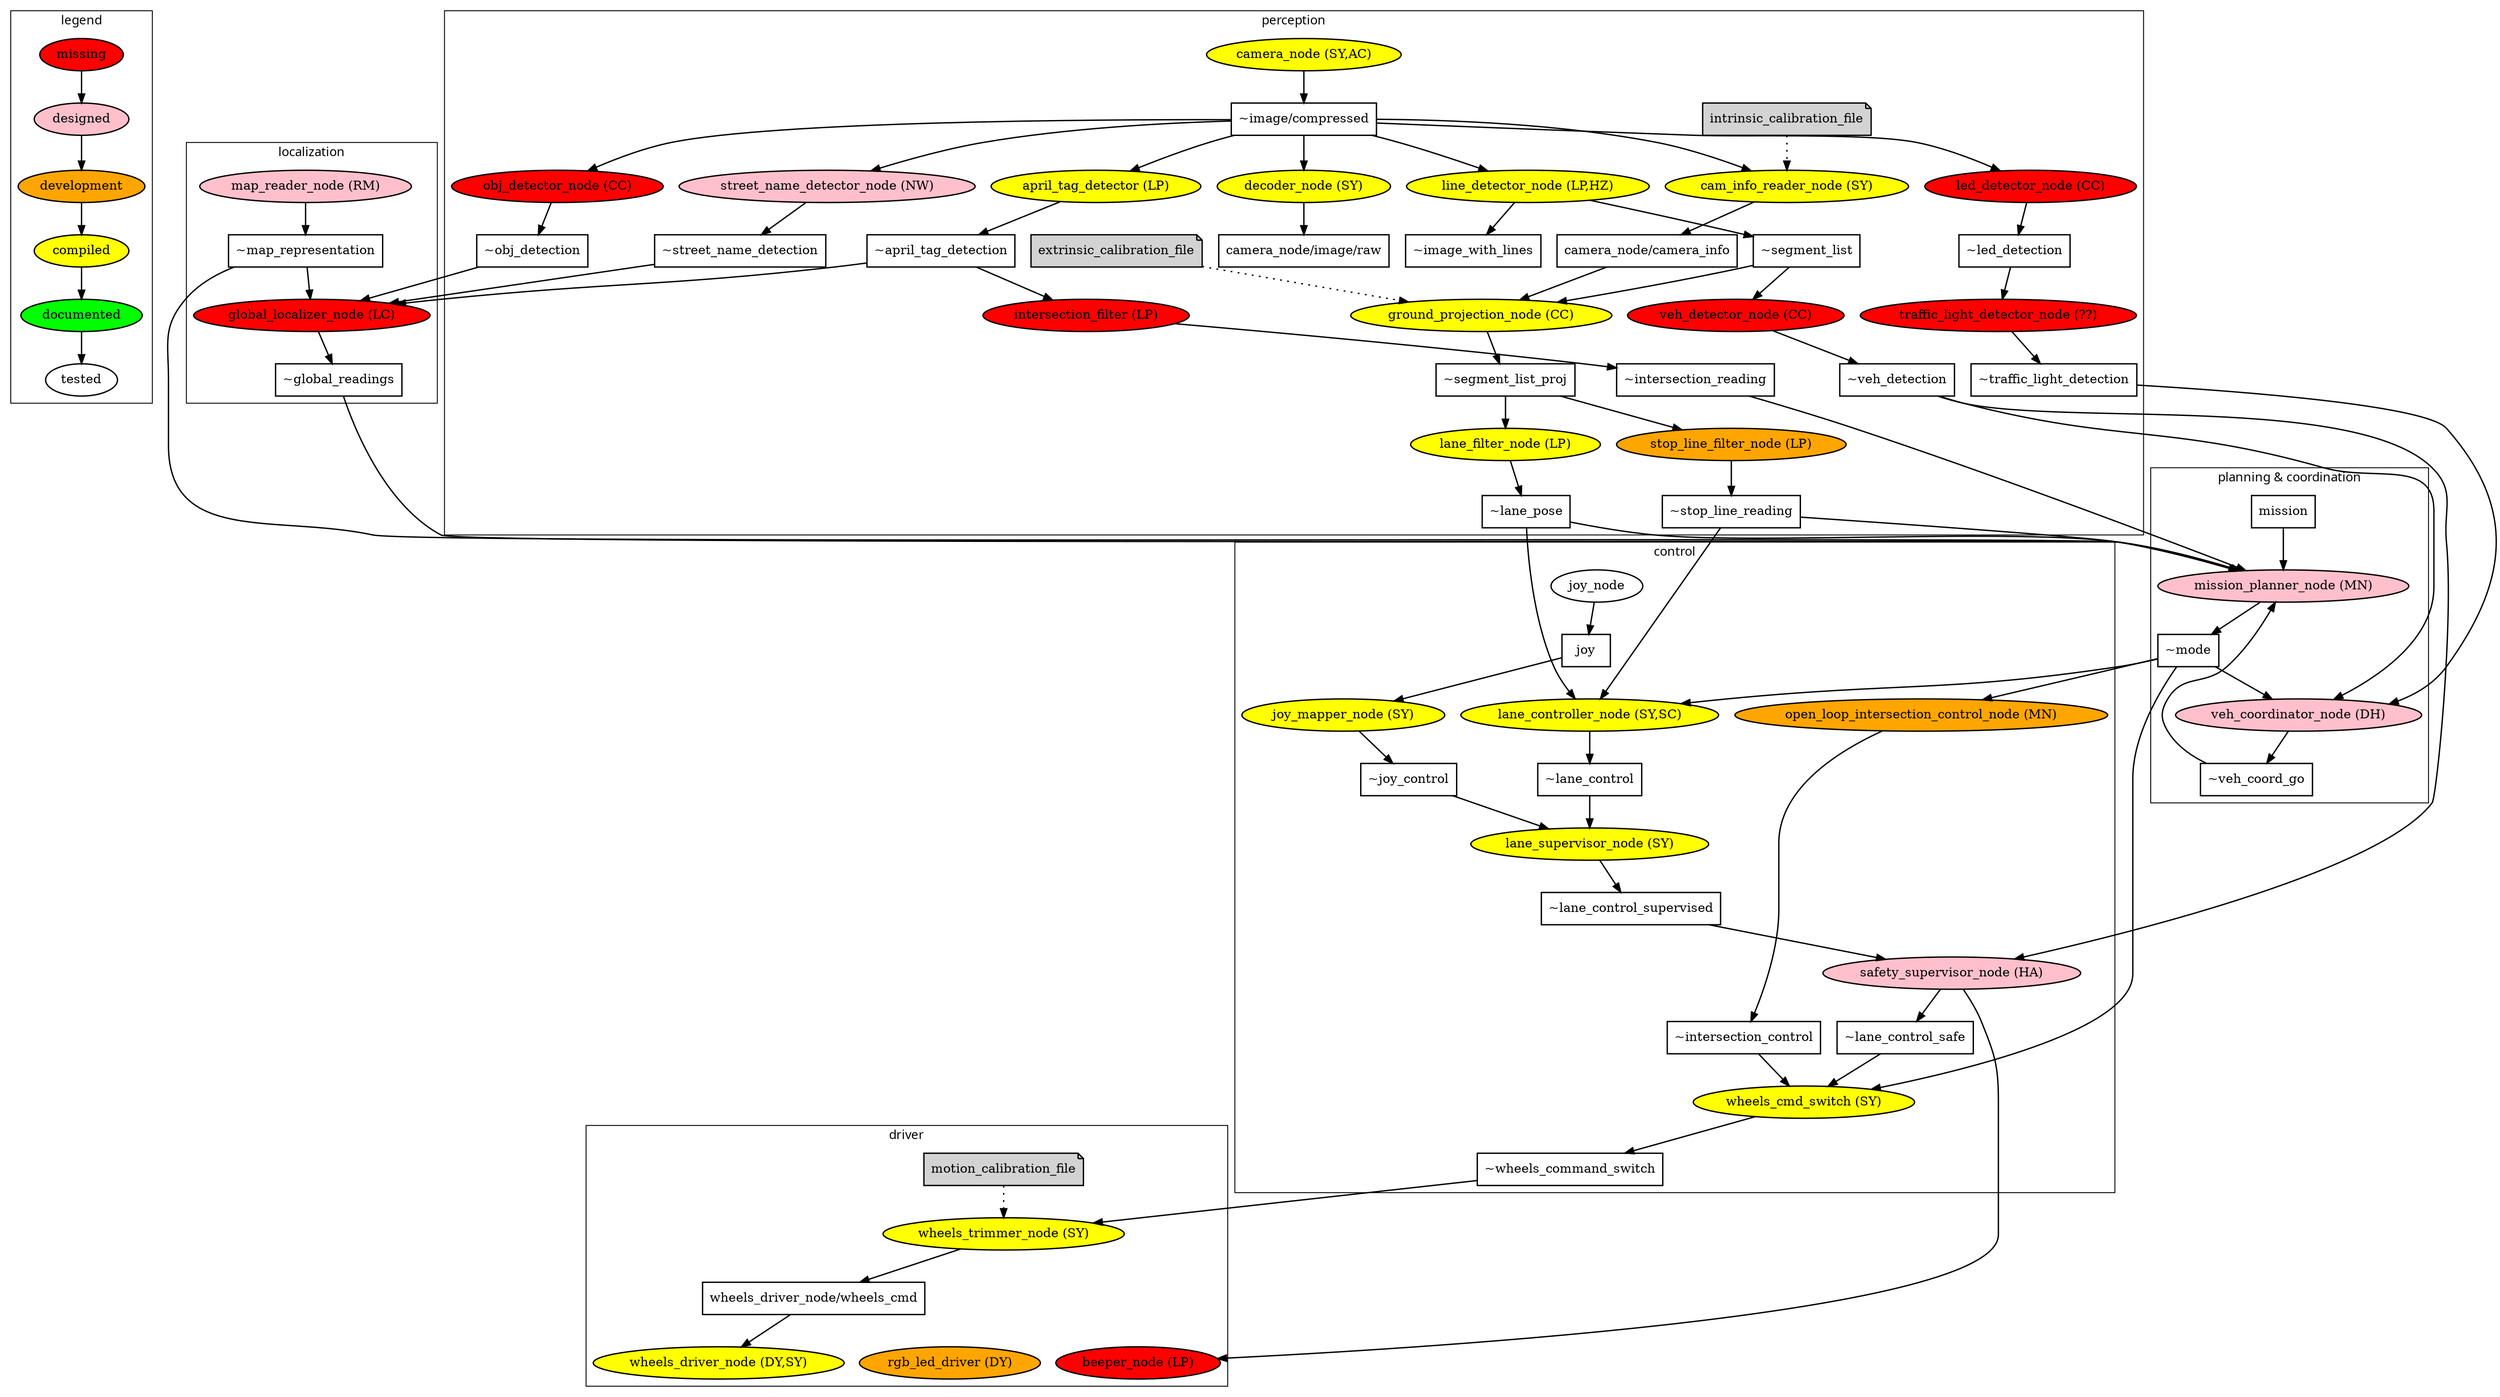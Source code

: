 digraph D {
	fontname="sans";
	//rankdir=LR;
	edge [penwidth=1.5]
	node [penwidth=1.5]

	subgraph cluster_legend{
		label="legend"
		// ROS Topics
		//topic_name;
		// ROS Nodes
		node [shape=ellipse,fillcolor=white,style=filled];
		missing [label="missing", fillcolor=red];
		designed [label="designed", fillcolor=pink];
		development [label="development", fillcolor=orange];
		compiled [label="compiled", fillcolor=yellow];
		documented [label="documented", fillcolor=green];
		tested [label="tested", fillcolor=white];
		// Connection
		missing->designed->development->compiled->documented->tested;
		//node_name -> topic_name [label="publish"];
		//topic_name -> node_name [label="subscribe"];
	}


	// ==== Nodes Definition ==== //
	node [shape=ellipse,style=filled];
	subgraph node_missing{
		node [fillcolor=red];
		global_localizer[label="global_localizer_node (LC)"];
		intersection_filter[label="intersection_filter (LP)"];
		led_detector[label="led_detector_node (CC)"];
		obj_detector[label="obj_detector_node (CC)"];
		beeper[label="beeper_node (LP)"];
		veh_detector[label="veh_detector_node (CC)"];
		traffic_light_detector[label="traffic_light_detector_node (??)"];
		//coordination_controller[label="coordination_controller (MN?)"];
	}
	subgraph node_designed{
		node [fillcolor=pink];
		mission_planner[label="mission_planner_node (MN)"];
		street_name_detector[label="street_name_detector_node (NW)"];
		safety_supervisor[label="safety_supervisor_node (HA)"];
		map_reader[label="map_reader_node (RM)"];
		veh_coordinator[label="veh_coordinator_node (DH)"]
	}
	subgraph node_development{
		node [fillcolor=orange];
		intersection_controller[label="open_loop_intersection_control_node (MN)"];
		stop_line_filter[label="stop_line_filter_node (LP)"];
		rgb_led[label="rgb_led_driver (DY)"];
	}
	subgraph node_compiled{
		node [fillcolor=yellow];
		wheels_driver[label="wheels_driver_node (DY,SY)"];
		wheels_cmd_switch[label="wheels_cmd_switch (SY)"]
		camera_node[label="camera_node (SY,AC)"];
		decoder_node[label="decoder_node (SY)"];
		cam_info_reader_node[label="cam_info_reader_node (SY)"];
		lane_controller[label="lane_controller_node (SY,SC)"];
		line_detector[label="line_detector_node (LP,HZ)"];
		april_tag_detector[label="april_tag_detector (LP)"];
		lane_supervisor[label="lane_supervisor_node (SY)"];
		joy_mapper[label="joy_mapper_node (SY)"];
		ground_projection[label="ground_projection_node (CC)"];
		wheels_trimmer[label="wheels_trimmer_node (SY)"];
		lane_filter[label="lane_filter_node (LP)"]; 
	}
	subgraph node_documented{
		node [fillcolor=green];
	}
	subgraph node_tested{
		node [fillcolor=white];
		joy_node[label="joy_node"];
		//image_proc;
	}

	// Nodes Definition
	node [shape=note,style=filled];
	subgraph files{
		motion_calibration_file;
		extrinsic_calibration_file;
		intrinsic_calibration_file;
	}

	//{rank=max; wheels_driver;beeper;rgb_led}
	//{rank=min; map_reader;joy_node;camera_node}

	//subgraph node_test {
		//node[shape=box,fillcolor=red];
		//street_name_detector;
		//joy_node;
		//joy_mapper;
	//}

	// Topics
	node [shape=box,style=filled,fillcolor=white];
	//{rank=same; mission; joy; map_representation;}
	map_representation[label="~map_representation"];
	segment_list[label="~segment_list"];
	segment_list_proj[label="~segment_list_proj"];
	image_with_lines[label="~image_with_lines"];
	lane_pose[label="~lane_pose"]; //LaneReading: y, phi, sigma_y, sigma_phi, status
	lane_control[label="~lane_control"];
	lane_control_sup[label="~lane_control_supervised"];
	lane_control_safe[label="~lane_control_safe"];
	april_tag_detection[label="~april_tag_detection"];
	led_detection[label="~led_detection"];
	veh_detection[label="~veh_detection"];
	traffic_light_detection[label="~traffic_light_detection"];
	intersection_reading[label="~intersection_reading"];
	obj_detection[label="~obj_detection"];
	global_readings[label="~global_readings"];
	stop_line_reading[label="~stop_line_reading"];
	mode[label="~mode"];
	mission[label="mission"];
	joy_control[label="~joy_control"];
	intersection_control[label="~intersection_control"];
	street_name_detection[label="~street_name_detection"];
	veh_coord_go[label="~veh_coord_go"];
	wheels_command[label="wheels_driver_node/wheels_cmd"];
	wheels_command_switch[label="~wheels_command_switch"];
	camera_info[label="camera_node/camera_info"];

	subgraph cluster_perception{
		label="perception"
		// Nodes
		camera_node;
		decoder_node;
		cam_info_reader_node;
		obj_detector;
		line_detector;
		lane_filter;
		april_tag_detector;
		april_tag_detection;
		led_detector;
		veh_detector;
		stop_line_filter;
		traffic_light_detector;
		intersection_filter;
		street_name_detector;
		ground_projection;

		// Files
		intrinsic_calibration_file;
		extrinsic_calibration_file;

		// Topics
		segment_list[label="~segment_list"];
		segment_list_proj[label="~segment_list_proj"];
		//img_low;
		//img_high;
		april_tag_detection[label="~april_tag_detection"];
		lane_pose;
		image_with_lines;
		obj_detection;
		led_detection;
		veh_detection;
		stop_line_reading;
		traffic_light_detection;
		intersection_reading;
		street_name_detection;
		//img_low_rect;
		//img_high_rect;
		image_compressed[label="~image/compressed"];
		image_raw[label="camera_node/image/raw"];
		camera_info;
		//{rank=same; image_compressed;image_raw;camera_info}
		//{rank=same; extrinsic_calibration_file, ground_projection}
	}

	subgraph cluster_control{
		label="control"
		// Nodes
		joy_node;
		joy_mapper;
		lane_controller;
		intersection_controller;
		//coordination_controller;
		lane_supervisor;
		safety_supervisor;
		wheels_cmd_switch;
		// Topics
		joy_control;
		joy;
		lane_control;
		lane_control_sup;
		lane_control_safe;
		intersection_control;
		wheels_command_switch;
		//coordination_control;
		{rank=same; intersection_controller;lane_controller}
		{rank=same; lane_control_safe;intersection_control}
	}

	subgraph cluster_localization{
		label="localization"
		// Nodes
		map_reader;
		global_localizer;

		// Topics
		map_representation;
		global_readings;
	}

	subgraph cluster_planning{
		label="planning & coordination"
		// Nodes
		mission_planner;
		veh_coordinator;
		// Topics
		veh_coord_go;
		mission;
		mode;
	}

	subgraph cluster_driver{
		label="driver"
		// Nodes
		wheels_trimmer;
		wheels_driver;
		beeper;
		rgb_led;
		{rank=same; wheels_driver, beeper,rgb_led}
		// Files
		motion_calibration_file

		// Topics
		wheels_command;
	}


	// Connections
	//img_low->image_proc;
	//img_high->image_proc;
	//image_proc->img_low_rect;
	//image_proc->img_high_rect;

	//camera_node->camera_info;
	camera_node->image_compressed;
	intrinsic_calibration_file->cam_info_reader_node[style="dotted"];
	//cam_info_reader_node->image_compressed[dir=back];
	image_compressed->cam_info_reader_node;
	cam_info_reader_node->camera_info;
	//image_compressed->img_downsampler;
	//img_downsampler->img_high;
	//img_downsampler->img_low;


	image_compressed->line_detector;
	image_compressed->led_detector;
	//decoder_node->image_compressed [dir=back];
	image_compressed->decoder_node;
	decoder_node->image_raw;


	image_compressed->april_tag_detector;
	image_compressed->obj_detector;
	image_compressed->street_name_detector;
	street_name_detector->street_name_detection;

	led_detector->led_detection;
	//led_detection->veh_detector;
	led_detection->traffic_light_detector;
	
	segment_list->veh_detector;
	veh_detector->veh_detection;
	traffic_light_detector->traffic_light_detection;
	
	intersection_filter->intersection_reading;
	
	line_detector->segment_list #[label="SegmentList.msg"];
	line_detector->image_with_lines #[label="sensor_msgs/Image.msg"]
	
	segment_list_proj->stop_line_filter;
	segment_list_proj->lane_filter;

	lane_filter->lane_pose #[label="LaneReading.msg"];
	lane_pose->lane_controller #[label="LaneReading.msg"];
	lane_pose->mission_planner;

	stop_line_filter->stop_line_reading;
	stop_line_reading->lane_controller;
	stop_line_reading->mission_planner;
	
	obj_detector->obj_detection;
	obj_detection->global_localizer;
	street_name_detection->global_localizer;
	april_tag_detector->april_tag_detection;
	april_tag_detection->intersection_filter;
	april_tag_detection->global_localizer;
	global_localizer->global_readings;
	
	map_reader -> map_representation;
	map_representation->global_localizer;
	map_representation->mission_planner;
	
	joy_node->joy->joy_mapper->joy_control;
	joy_control-> lane_supervisor #[label="CarControl.msg"];
	lane_controller->lane_control;
	lane_control-> lane_supervisor #[label="CarControl.msg"];
	lane_supervisor-> lane_control_sup;
	lane_control_sup->safety_supervisor;
	safety_supervisor->lane_control_safe;
	safety_supervisor->beeper;
	
	//intersection_reading->intersection_controller;
	intersection_reading->mission_planner;
	//traffic_light_detection->intersection_controller;

	veh_detection->safety_supervisor;
	intersection_controller->intersection_control;
	global_readings->mission_planner;
	mission_planner->mode;
	mission->mission_planner;

	extrinsic_calibration_file->ground_projection[style="dotted"];
	camera_info->ground_projection;
	segment_list->ground_projection;
	ground_projection->segment_list_proj;

	//obj_detection->veh_coordinator;
	veh_detection->veh_coordinator;
	traffic_light_detection->veh_coordinator;
	//veh_coord_go->mission_planner;
	//veh_coord_go->veh_coordinator [dir=back];
	veh_coordinator->veh_coord_go;
	//mission_planner->veh_coord_go [dir=back];
	veh_coord_go->mission_planner;

	mode->veh_coordinator;
	mode->lane_controller;
	mode->intersection_controller;
	//mode->coordination_controller;

	//coordination_controller->coordination_control;
	//coordination_control->wheels_cmd_switch;
	mode->wheels_cmd_switch;
	wheels_cmd_switch->wheels_command_switch;
	wheels_command_switch->wheels_trimmer;
	motion_calibration_file->wheels_trimmer[style="dotted"]
	wheels_trimmer->wheels_command;
	lane_control_safe->wheels_cmd_switch;
	intersection_control->wheels_cmd_switch;
	wheels_command->wheels_driver;

	//TODO annotate msg type.
}